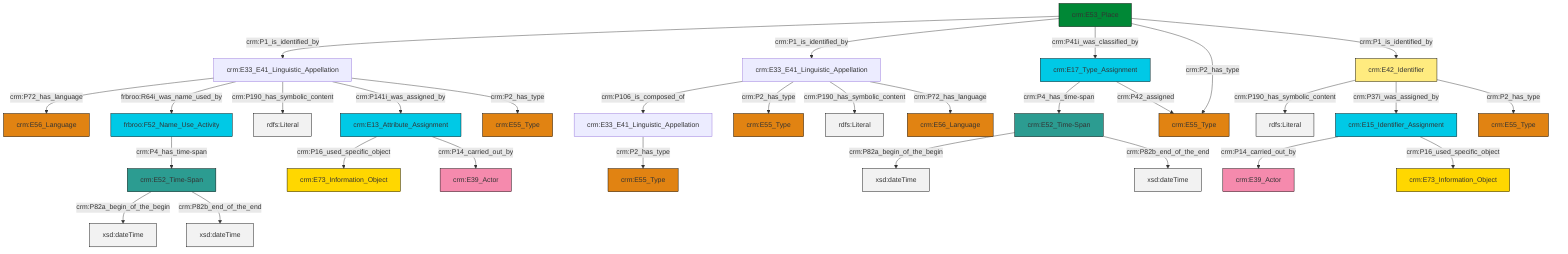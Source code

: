 graph TD
classDef Literal fill:#f2f2f2,stroke:#000000;
classDef CRM_Entity fill:#FFFFFF,stroke:#000000;
classDef Temporal_Entity fill:#00C9E6, stroke:#000000;
classDef Type fill:#E18312, stroke:#000000;
classDef Time-Span fill:#2C9C91, stroke:#000000;
classDef Appellation fill:#FFEB7F, stroke:#000000;
classDef Place fill:#008836, stroke:#000000;
classDef Persistent_Item fill:#B266B2, stroke:#000000;
classDef Conceptual_Object fill:#FFD700, stroke:#000000;
classDef Physical_Thing fill:#D2B48C, stroke:#000000;
classDef Actor fill:#f58aad, stroke:#000000;
classDef PC_Classes fill:#4ce600, stroke:#000000;
classDef Multi fill:#cccccc,stroke:#000000;

4["crm:E42_Identifier"]:::Appellation -->|crm:P190_has_symbolic_content| 5[rdfs:Literal]:::Literal
10["crm:E33_E41_Linguistic_Appellation"]:::Default -->|crm:P72_has_language| 11["crm:E56_Language"]:::Type
14["crm:E33_E41_Linguistic_Appellation"]:::Default -->|crm:P106_is_composed_of| 6["crm:E33_E41_Linguistic_Appellation"]:::Default
4["crm:E42_Identifier"]:::Appellation -->|crm:P37i_was_assigned_by| 2["crm:E15_Identifier_Assignment"]:::Temporal_Entity
17["crm:E17_Type_Assignment"]:::Temporal_Entity -->|crm:P4_has_time-span| 18["crm:E52_Time-Span"]:::Time-Span
14["crm:E33_E41_Linguistic_Appellation"]:::Default -->|crm:P2_has_type| 19["crm:E55_Type"]:::Type
0["crm:E53_Place"]:::Place -->|crm:P1_is_identified_by| 10["crm:E33_E41_Linguistic_Appellation"]:::Default
4["crm:E42_Identifier"]:::Appellation -->|crm:P2_has_type| 20["crm:E55_Type"]:::Type
10["crm:E33_E41_Linguistic_Appellation"]:::Default -->|frbroo:R64i_was_name_used_by| 24["frbroo:F52_Name_Use_Activity"]:::Temporal_Entity
24["frbroo:F52_Name_Use_Activity"]:::Temporal_Entity -->|crm:P4_has_time-span| 12["crm:E52_Time-Span"]:::Time-Span
0["crm:E53_Place"]:::Place -->|crm:P1_is_identified_by| 14["crm:E33_E41_Linguistic_Appellation"]:::Default
12["crm:E52_Time-Span"]:::Time-Span -->|crm:P82a_begin_of_the_begin| 28[xsd:dateTime]:::Literal
31["crm:E13_Attribute_Assignment"]:::Temporal_Entity -->|crm:P16_used_specific_object| 15["crm:E73_Information_Object"]:::Conceptual_Object
14["crm:E33_E41_Linguistic_Appellation"]:::Default -->|crm:P190_has_symbolic_content| 32[rdfs:Literal]:::Literal
0["crm:E53_Place"]:::Place -->|crm:P41i_was_classified_by| 17["crm:E17_Type_Assignment"]:::Temporal_Entity
17["crm:E17_Type_Assignment"]:::Temporal_Entity -->|crm:P42_assigned| 35["crm:E55_Type"]:::Type
10["crm:E33_E41_Linguistic_Appellation"]:::Default -->|crm:P190_has_symbolic_content| 38[rdfs:Literal]:::Literal
2["crm:E15_Identifier_Assignment"]:::Temporal_Entity -->|crm:P14_carried_out_by| 39["crm:E39_Actor"]:::Actor
18["crm:E52_Time-Span"]:::Time-Span -->|crm:P82a_begin_of_the_begin| 41[xsd:dateTime]:::Literal
0["crm:E53_Place"]:::Place -->|crm:P2_has_type| 35["crm:E55_Type"]:::Type
18["crm:E52_Time-Span"]:::Time-Span -->|crm:P82b_end_of_the_end| 42[xsd:dateTime]:::Literal
6["crm:E33_E41_Linguistic_Appellation"]:::Default -->|crm:P2_has_type| 44["crm:E55_Type"]:::Type
31["crm:E13_Attribute_Assignment"]:::Temporal_Entity -->|crm:P14_carried_out_by| 47["crm:E39_Actor"]:::Actor
10["crm:E33_E41_Linguistic_Appellation"]:::Default -->|crm:P141i_was_assigned_by| 31["crm:E13_Attribute_Assignment"]:::Temporal_Entity
14["crm:E33_E41_Linguistic_Appellation"]:::Default -->|crm:P72_has_language| 8["crm:E56_Language"]:::Type
2["crm:E15_Identifier_Assignment"]:::Temporal_Entity -->|crm:P16_used_specific_object| 36["crm:E73_Information_Object"]:::Conceptual_Object
0["crm:E53_Place"]:::Place -->|crm:P1_is_identified_by| 4["crm:E42_Identifier"]:::Appellation
10["crm:E33_E41_Linguistic_Appellation"]:::Default -->|crm:P2_has_type| 29["crm:E55_Type"]:::Type
12["crm:E52_Time-Span"]:::Time-Span -->|crm:P82b_end_of_the_end| 52[xsd:dateTime]:::Literal